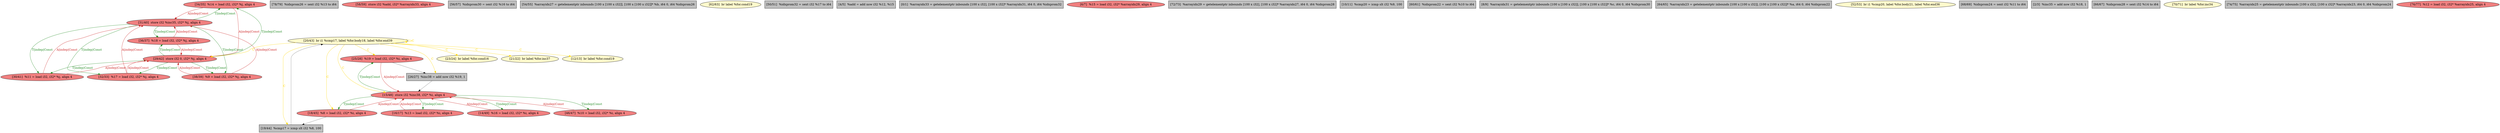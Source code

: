 
digraph G {


node1430 [fillcolor=lightcoral,label="[34/35]  %14 = load i32, i32* %j, align 4",shape=ellipse,style=filled ]
node1428 [fillcolor=grey,label="[78/79]  %idxprom26 = sext i32 %13 to i64",shape=rectangle,style=filled ]
node1427 [fillcolor=lightcoral,label="[16/17]  %13 = load i32, i32* %i, align 4",shape=ellipse,style=filled ]
node1406 [fillcolor=lightcoral,label="[58/59]  store i32 %add, i32* %arrayidx33, align 4",shape=ellipse,style=filled ]
node1403 [fillcolor=grey,label="[56/57]  %idxprom30 = sext i32 %16 to i64",shape=rectangle,style=filled ]
node1405 [fillcolor=lightcoral,label="[30/41]  %11 = load i32, i32* %j, align 4",shape=ellipse,style=filled ]
node1402 [fillcolor=grey,label="[54/55]  %arrayidx27 = getelementptr inbounds [100 x [100 x i32]], [100 x [100 x i32]]* %b, i64 0, i64 %idxprom26",shape=rectangle,style=filled ]
node1401 [fillcolor=lightcoral,label="[38/39]  %9 = load i32, i32* %j, align 4",shape=ellipse,style=filled ]
node1410 [fillcolor=lemonchiffon,label="[62/63]  br label %for.cond19",shape=ellipse,style=filled ]
node1411 [fillcolor=lemonchiffon,label="[23/24]  br label %for.cond16",shape=ellipse,style=filled ]
node1429 [fillcolor=lightcoral,label="[32/33]  %17 = load i32, i32* %j, align 4",shape=ellipse,style=filled ]
node1399 [fillcolor=grey,label="[50/51]  %idxprom32 = sext i32 %17 to i64",shape=rectangle,style=filled ]
node1398 [fillcolor=lightcoral,label="[14/49]  %16 = load i32, i32* %i, align 4",shape=ellipse,style=filled ]
node1404 [fillcolor=lemonchiffon,label="[21/22]  br label %for.inc37",shape=ellipse,style=filled ]
node1397 [fillcolor=lemonchiffon,label="[12/13]  br label %for.cond19",shape=ellipse,style=filled ]
node1393 [fillcolor=grey,label="[4/5]  %add = add nsw i32 %12, %15",shape=rectangle,style=filled ]
node1391 [fillcolor=grey,label="[0/1]  %arrayidx33 = getelementptr inbounds [100 x i32], [100 x i32]* %arrayidx31, i64 0, i64 %idxprom32",shape=rectangle,style=filled ]
node1394 [fillcolor=lightcoral,label="[6/7]  %15 = load i32, i32* %arrayidx29, align 4",shape=ellipse,style=filled ]
node1423 [fillcolor=grey,label="[72/73]  %arrayidx29 = getelementptr inbounds [100 x i32], [100 x i32]* %arrayidx27, i64 0, i64 %idxprom28",shape=rectangle,style=filled ]
node1413 [fillcolor=lightcoral,label="[25/28]  %19 = load i32, i32* %i, align 4",shape=ellipse,style=filled ]
node1396 [fillcolor=grey,label="[10/11]  %cmp20 = icmp slt i32 %9, 100",shape=rectangle,style=filled ]
node1408 [fillcolor=lightcoral,label="[31/40]  store i32 %inc35, i32* %j, align 4",shape=ellipse,style=filled ]
node1414 [fillcolor=lightcoral,label="[29/42]  store i32 0, i32* %j, align 4",shape=ellipse,style=filled ]
node1407 [fillcolor=grey,label="[60/61]  %idxprom22 = sext i32 %10 to i64",shape=rectangle,style=filled ]
node1409 [fillcolor=lightcoral,label="[15/48]  store i32 %inc38, i32* %i, align 4",shape=ellipse,style=filled ]
node1412 [fillcolor=grey,label="[19/44]  %cmp17 = icmp slt i32 %8, 100",shape=rectangle,style=filled ]
node1395 [fillcolor=grey,label="[8/9]  %arrayidx31 = getelementptr inbounds [100 x [100 x i32]], [100 x [100 x i32]]* %c, i64 0, i64 %idxprom30",shape=rectangle,style=filled ]
node1415 [fillcolor=grey,label="[64/65]  %arrayidx23 = getelementptr inbounds [100 x [100 x i32]], [100 x [100 x i32]]* %a, i64 0, i64 %idxprom22",shape=rectangle,style=filled ]
node1400 [fillcolor=lemonchiffon,label="[52/53]  br i1 %cmp20, label %for.body21, label %for.end36",shape=ellipse,style=filled ]
node1421 [fillcolor=grey,label="[68/69]  %idxprom24 = sext i32 %11 to i64",shape=rectangle,style=filled ]
node1420 [fillcolor=grey,label="[26/27]  %inc38 = add nsw i32 %19, 1",shape=rectangle,style=filled ]
node1416 [fillcolor=lightcoral,label="[36/37]  %18 = load i32, i32* %j, align 4",shape=ellipse,style=filled ]
node1392 [fillcolor=grey,label="[2/3]  %inc35 = add nsw i32 %18, 1",shape=rectangle,style=filled ]
node1417 [fillcolor=lemonchiffon,label="[20/43]  br i1 %cmp17, label %for.body18, label %for.end39",shape=ellipse,style=filled ]
node1418 [fillcolor=lightcoral,label="[18/45]  %8 = load i32, i32* %i, align 4",shape=ellipse,style=filled ]
node1419 [fillcolor=grey,label="[66/67]  %idxprom28 = sext i32 %14 to i64",shape=rectangle,style=filled ]
node1425 [fillcolor=lightcoral,label="[46/47]  %10 = load i32, i32* %i, align 4",shape=ellipse,style=filled ]
node1422 [fillcolor=lemonchiffon,label="[70/71]  br label %for.inc34",shape=ellipse,style=filled ]
node1424 [fillcolor=grey,label="[74/75]  %arrayidx25 = getelementptr inbounds [100 x i32], [100 x i32]* %arrayidx23, i64 0, i64 %idxprom24",shape=rectangle,style=filled ]
node1426 [fillcolor=lightcoral,label="[76/77]  %12 = load i32, i32* %arrayidx25, align 4",shape=ellipse,style=filled ]

node1430->node1414 [style=solid,color=firebrick3,label="A|indep|Const",penwidth=1.0,fontcolor=firebrick3 ]
node1414->node1416 [style=solid,color=forestgreen,label="T|indep|Const",penwidth=1.0,fontcolor=forestgreen ]
node1416->node1414 [style=solid,color=firebrick3,label="A|indep|Const",penwidth=1.0,fontcolor=firebrick3 ]
node1417->node1417 [style=solid,color=gold,label="C",penwidth=1.0,fontcolor=gold ]
node1414->node1405 [style=solid,color=forestgreen,label="T|indep|Const",penwidth=1.0,fontcolor=forestgreen ]
node1417->node1404 [style=solid,color=gold,label="C",penwidth=1.0,fontcolor=gold ]
node1409->node1418 [style=solid,color=forestgreen,label="T|indep|Const",penwidth=1.0,fontcolor=forestgreen ]
node1412->node1417 [style=solid,color=black,label="",penwidth=0.5,fontcolor=black ]
node1409->node1425 [style=solid,color=forestgreen,label="T|indep|Const",penwidth=1.0,fontcolor=forestgreen ]
node1417->node1412 [style=solid,color=gold,label="C",penwidth=1.0,fontcolor=gold ]
node1418->node1412 [style=solid,color=black,label="",penwidth=0.5,fontcolor=black ]
node1420->node1409 [style=solid,color=black,label="",penwidth=0.5,fontcolor=black ]
node1417->node1409 [style=solid,color=gold,label="C",penwidth=1.0,fontcolor=gold ]
node1417->node1413 [style=solid,color=gold,label="C",penwidth=1.0,fontcolor=gold ]
node1417->node1414 [style=solid,color=gold,label="C",penwidth=1.0,fontcolor=gold ]
node1414->node1429 [style=solid,color=forestgreen,label="T|indep|Const",penwidth=1.0,fontcolor=forestgreen ]
node1409->node1427 [style=solid,color=forestgreen,label="T|indep|Const",penwidth=1.0,fontcolor=forestgreen ]
node1408->node1429 [style=solid,color=forestgreen,label="T|indep|Const",penwidth=1.0,fontcolor=forestgreen ]
node1430->node1408 [style=solid,color=firebrick3,label="A|indep|Const",penwidth=1.0,fontcolor=firebrick3 ]
node1408->node1430 [style=solid,color=forestgreen,label="T|indep|Const",penwidth=1.0,fontcolor=forestgreen ]
node1417->node1397 [style=solid,color=gold,label="C",penwidth=1.0,fontcolor=gold ]
node1416->node1408 [style=solid,color=firebrick3,label="A|indep|Const",penwidth=1.0,fontcolor=firebrick3 ]
node1417->node1411 [style=solid,color=gold,label="C",penwidth=1.0,fontcolor=gold ]
node1414->node1401 [style=solid,color=forestgreen,label="T|indep|Const",penwidth=1.0,fontcolor=forestgreen ]
node1417->node1418 [style=solid,color=gold,label="C",penwidth=1.0,fontcolor=gold ]
node1408->node1401 [style=solid,color=forestgreen,label="T|indep|Const",penwidth=1.0,fontcolor=forestgreen ]
node1414->node1430 [style=solid,color=forestgreen,label="T|indep|Const",penwidth=1.0,fontcolor=forestgreen ]
node1429->node1408 [style=solid,color=firebrick3,label="A|indep|Const",penwidth=1.0,fontcolor=firebrick3 ]
node1398->node1409 [style=solid,color=firebrick3,label="A|indep|Const",penwidth=1.0,fontcolor=firebrick3 ]
node1427->node1409 [style=solid,color=firebrick3,label="A|indep|Const",penwidth=1.0,fontcolor=firebrick3 ]
node1413->node1409 [style=solid,color=firebrick3,label="A|indep|Const",penwidth=1.0,fontcolor=firebrick3 ]
node1429->node1414 [style=solid,color=firebrick3,label="A|indep|Const",penwidth=1.0,fontcolor=firebrick3 ]
node1413->node1420 [style=solid,color=black,label="",penwidth=0.5,fontcolor=black ]
node1409->node1413 [style=solid,color=forestgreen,label="T|indep|Const",penwidth=1.0,fontcolor=forestgreen ]
node1409->node1398 [style=solid,color=forestgreen,label="T|indep|Const",penwidth=1.0,fontcolor=forestgreen ]
node1418->node1409 [style=solid,color=firebrick3,label="A|indep|Const",penwidth=1.0,fontcolor=firebrick3 ]
node1405->node1408 [style=solid,color=firebrick3,label="A|indep|Const",penwidth=1.0,fontcolor=firebrick3 ]
node1408->node1405 [style=solid,color=forestgreen,label="T|indep|Const",penwidth=1.0,fontcolor=forestgreen ]
node1401->node1414 [style=solid,color=firebrick3,label="A|indep|Const",penwidth=1.0,fontcolor=firebrick3 ]
node1417->node1420 [style=solid,color=gold,label="C",penwidth=1.0,fontcolor=gold ]
node1401->node1408 [style=solid,color=firebrick3,label="A|indep|Const",penwidth=1.0,fontcolor=firebrick3 ]
node1425->node1409 [style=solid,color=firebrick3,label="A|indep|Const",penwidth=1.0,fontcolor=firebrick3 ]
node1408->node1416 [style=solid,color=forestgreen,label="T|indep|Const",penwidth=1.0,fontcolor=forestgreen ]
node1405->node1414 [style=solid,color=firebrick3,label="A|indep|Const",penwidth=1.0,fontcolor=firebrick3 ]


}

